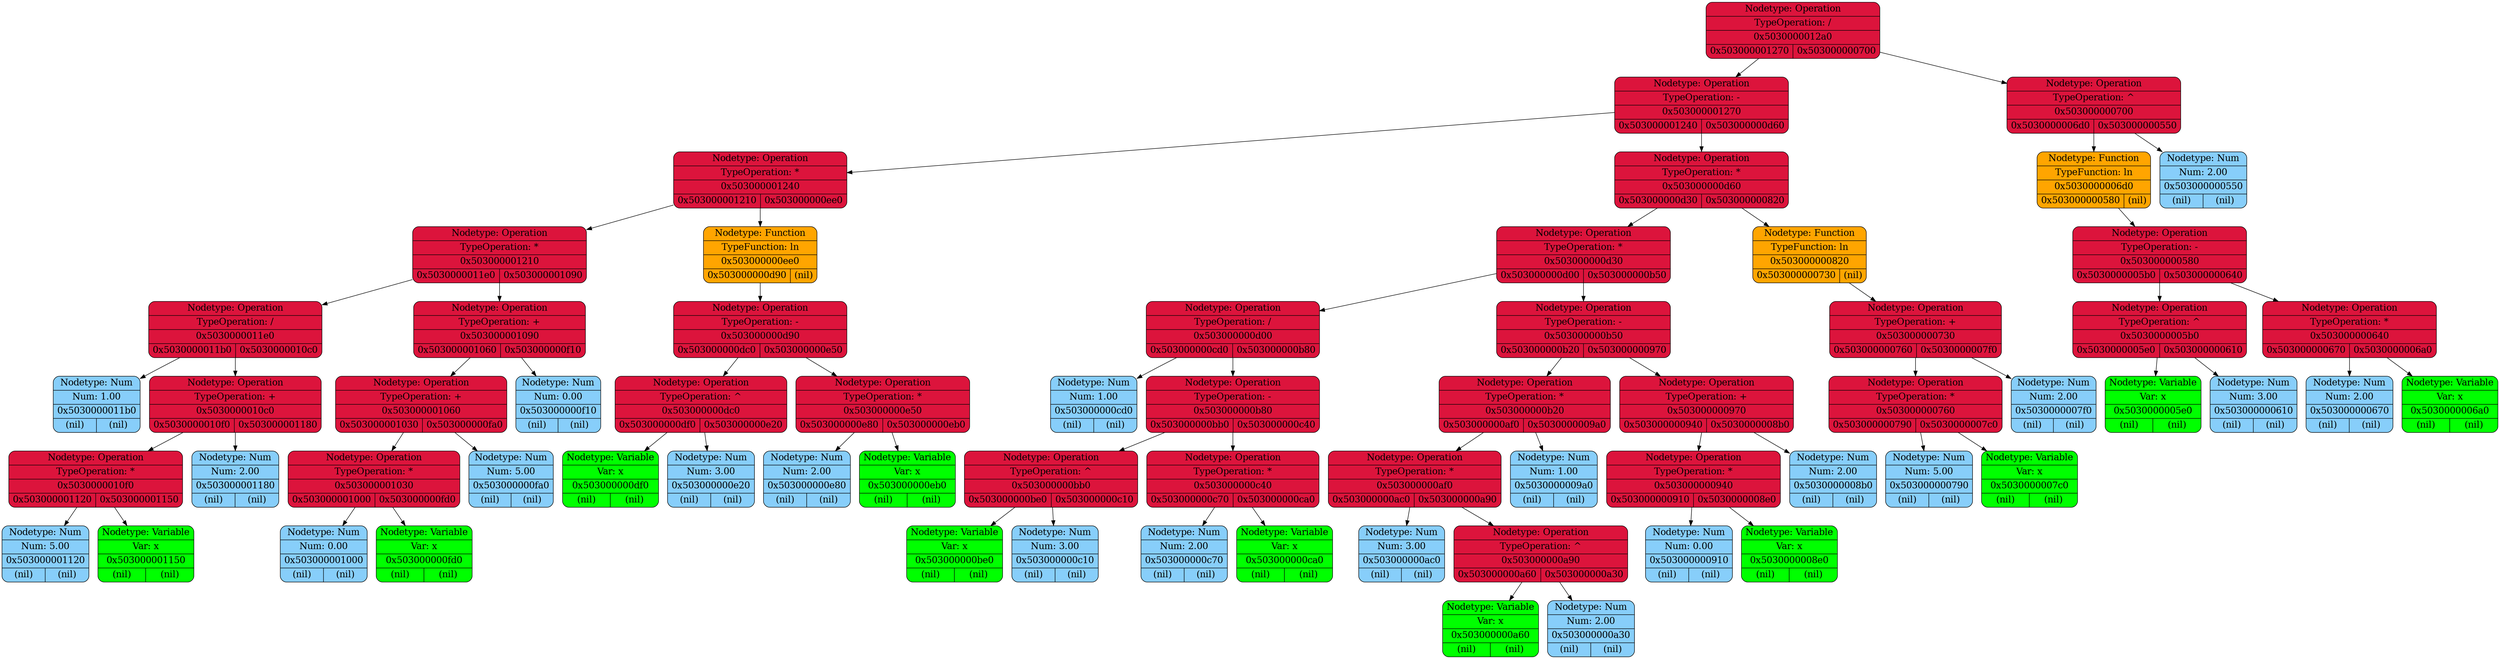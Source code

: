 digraph {
	"0x5030000012a0" [label = "{ Nodetype: Operation | TypeOperation: / | 0x5030000012a0 | { 0x503000001270 | 0x503000000700 } }", fontsize = 18, style = filled, fillcolor = crimson, shape = Mrecord]
	"0x5030000012a0" -> "0x503000001270"
	"0x503000001270" [label = "{ Nodetype: Operation | TypeOperation: - | 0x503000001270 | { 0x503000001240 | 0x503000000d60 } }", fontsize = 18, style = filled, fillcolor = crimson, shape = Mrecord]
	"0x503000001270" -> "0x503000001240"
	"0x503000001240" [label = "{ Nodetype: Operation | TypeOperation: * | 0x503000001240 | { 0x503000001210 | 0x503000000ee0 } }", fontsize = 18, style = filled, fillcolor = crimson, shape = Mrecord]
	"0x503000001240" -> "0x503000001210"
	"0x503000001210" [label = "{ Nodetype: Operation | TypeOperation: * | 0x503000001210 | { 0x5030000011e0 | 0x503000001090 } }", fontsize = 18, style = filled, fillcolor = crimson, shape = Mrecord]
	"0x503000001210" -> "0x5030000011e0"
	"0x5030000011e0" [label = "{ Nodetype: Operation | TypeOperation: / | 0x5030000011e0 | { 0x5030000011b0 | 0x5030000010c0 } }", fontsize = 18, style = filled, fillcolor = crimson, shape = Mrecord]
	"0x5030000011e0" -> "0x5030000011b0"
	"0x5030000011b0" [label = "{ Nodetype: Num | Num: 1.00 | 0x5030000011b0 | { (nil) | (nil) } }", fontsize = 18, style = filled, fillcolor = lightskyblue, shape = Mrecord]
	"0x5030000011e0" -> "0x5030000010c0"
	"0x5030000010c0" [label = "{ Nodetype: Operation | TypeOperation: + | 0x5030000010c0 | { 0x5030000010f0 | 0x503000001180 } }", fontsize = 18, style = filled, fillcolor = crimson, shape = Mrecord]
	"0x5030000010c0" -> "0x5030000010f0"
	"0x5030000010f0" [label = "{ Nodetype: Operation | TypeOperation: * | 0x5030000010f0 | { 0x503000001120 | 0x503000001150 } }", fontsize = 18, style = filled, fillcolor = crimson, shape = Mrecord]
	"0x5030000010f0" -> "0x503000001120"
	"0x503000001120" [label = "{ Nodetype: Num | Num: 5.00 | 0x503000001120 | { (nil) | (nil) } }", fontsize = 18, style = filled, fillcolor = lightskyblue, shape = Mrecord]
	"0x5030000010f0" -> "0x503000001150"
	"0x503000001150" [label = "{ Nodetype: Variable | Var: x | 0x503000001150 | { (nil) | (nil) } }", fontsize = 18, style = filled, fillcolor = green, shape = Mrecord]
	"0x5030000010c0" -> "0x503000001180"
	"0x503000001180" [label = "{ Nodetype: Num | Num: 2.00 | 0x503000001180 | { (nil) | (nil) } }", fontsize = 18, style = filled, fillcolor = lightskyblue, shape = Mrecord]
	"0x503000001210" -> "0x503000001090"
	"0x503000001090" [label = "{ Nodetype: Operation | TypeOperation: + | 0x503000001090 | { 0x503000001060 | 0x503000000f10 } }", fontsize = 18, style = filled, fillcolor = crimson, shape = Mrecord]
	"0x503000001090" -> "0x503000001060"
	"0x503000001060" [label = "{ Nodetype: Operation | TypeOperation: + | 0x503000001060 | { 0x503000001030 | 0x503000000fa0 } }", fontsize = 18, style = filled, fillcolor = crimson, shape = Mrecord]
	"0x503000001060" -> "0x503000001030"
	"0x503000001030" [label = "{ Nodetype: Operation | TypeOperation: * | 0x503000001030 | { 0x503000001000 | 0x503000000fd0 } }", fontsize = 18, style = filled, fillcolor = crimson, shape = Mrecord]
	"0x503000001030" -> "0x503000001000"
	"0x503000001000" [label = "{ Nodetype: Num | Num: 0.00 | 0x503000001000 | { (nil) | (nil) } }", fontsize = 18, style = filled, fillcolor = lightskyblue, shape = Mrecord]
	"0x503000001030" -> "0x503000000fd0"
	"0x503000000fd0" [label = "{ Nodetype: Variable | Var: x | 0x503000000fd0 | { (nil) | (nil) } }", fontsize = 18, style = filled, fillcolor = green, shape = Mrecord]
	"0x503000001060" -> "0x503000000fa0"
	"0x503000000fa0" [label = "{ Nodetype: Num | Num: 5.00 | 0x503000000fa0 | { (nil) | (nil) } }", fontsize = 18, style = filled, fillcolor = lightskyblue, shape = Mrecord]
	"0x503000001090" -> "0x503000000f10"
	"0x503000000f10" [label = "{ Nodetype: Num | Num: 0.00 | 0x503000000f10 | { (nil) | (nil) } }", fontsize = 18, style = filled, fillcolor = lightskyblue, shape = Mrecord]
	"0x503000001240" -> "0x503000000ee0"
	"0x503000000ee0" [label = "{ Nodetype: Function | TypeFunction: ln | 0x503000000ee0 | { 0x503000000d90 | (nil) } }", fontsize = 18, style = filled, fillcolor = orange, shape = Mrecord]
	"0x503000000ee0" -> "0x503000000d90"
	"0x503000000d90" [label = "{ Nodetype: Operation | TypeOperation: - | 0x503000000d90 | { 0x503000000dc0 | 0x503000000e50 } }", fontsize = 18, style = filled, fillcolor = crimson, shape = Mrecord]
	"0x503000000d90" -> "0x503000000dc0"
	"0x503000000dc0" [label = "{ Nodetype: Operation | TypeOperation: ^ | 0x503000000dc0 | { 0x503000000df0 | 0x503000000e20 } }", fontsize = 18, style = filled, fillcolor = crimson, shape = Mrecord]
	"0x503000000dc0" -> "0x503000000df0"
	"0x503000000df0" [label = "{ Nodetype: Variable | Var: x | 0x503000000df0 | { (nil) | (nil) } }", fontsize = 18, style = filled, fillcolor = green, shape = Mrecord]
	"0x503000000dc0" -> "0x503000000e20"
	"0x503000000e20" [label = "{ Nodetype: Num | Num: 3.00 | 0x503000000e20 | { (nil) | (nil) } }", fontsize = 18, style = filled, fillcolor = lightskyblue, shape = Mrecord]
	"0x503000000d90" -> "0x503000000e50"
	"0x503000000e50" [label = "{ Nodetype: Operation | TypeOperation: * | 0x503000000e50 | { 0x503000000e80 | 0x503000000eb0 } }", fontsize = 18, style = filled, fillcolor = crimson, shape = Mrecord]
	"0x503000000e50" -> "0x503000000e80"
	"0x503000000e80" [label = "{ Nodetype: Num | Num: 2.00 | 0x503000000e80 | { (nil) | (nil) } }", fontsize = 18, style = filled, fillcolor = lightskyblue, shape = Mrecord]
	"0x503000000e50" -> "0x503000000eb0"
	"0x503000000eb0" [label = "{ Nodetype: Variable | Var: x | 0x503000000eb0 | { (nil) | (nil) } }", fontsize = 18, style = filled, fillcolor = green, shape = Mrecord]
	"0x503000001270" -> "0x503000000d60"
	"0x503000000d60" [label = "{ Nodetype: Operation | TypeOperation: * | 0x503000000d60 | { 0x503000000d30 | 0x503000000820 } }", fontsize = 18, style = filled, fillcolor = crimson, shape = Mrecord]
	"0x503000000d60" -> "0x503000000d30"
	"0x503000000d30" [label = "{ Nodetype: Operation | TypeOperation: * | 0x503000000d30 | { 0x503000000d00 | 0x503000000b50 } }", fontsize = 18, style = filled, fillcolor = crimson, shape = Mrecord]
	"0x503000000d30" -> "0x503000000d00"
	"0x503000000d00" [label = "{ Nodetype: Operation | TypeOperation: / | 0x503000000d00 | { 0x503000000cd0 | 0x503000000b80 } }", fontsize = 18, style = filled, fillcolor = crimson, shape = Mrecord]
	"0x503000000d00" -> "0x503000000cd0"
	"0x503000000cd0" [label = "{ Nodetype: Num | Num: 1.00 | 0x503000000cd0 | { (nil) | (nil) } }", fontsize = 18, style = filled, fillcolor = lightskyblue, shape = Mrecord]
	"0x503000000d00" -> "0x503000000b80"
	"0x503000000b80" [label = "{ Nodetype: Operation | TypeOperation: - | 0x503000000b80 | { 0x503000000bb0 | 0x503000000c40 } }", fontsize = 18, style = filled, fillcolor = crimson, shape = Mrecord]
	"0x503000000b80" -> "0x503000000bb0"
	"0x503000000bb0" [label = "{ Nodetype: Operation | TypeOperation: ^ | 0x503000000bb0 | { 0x503000000be0 | 0x503000000c10 } }", fontsize = 18, style = filled, fillcolor = crimson, shape = Mrecord]
	"0x503000000bb0" -> "0x503000000be0"
	"0x503000000be0" [label = "{ Nodetype: Variable | Var: x | 0x503000000be0 | { (nil) | (nil) } }", fontsize = 18, style = filled, fillcolor = green, shape = Mrecord]
	"0x503000000bb0" -> "0x503000000c10"
	"0x503000000c10" [label = "{ Nodetype: Num | Num: 3.00 | 0x503000000c10 | { (nil) | (nil) } }", fontsize = 18, style = filled, fillcolor = lightskyblue, shape = Mrecord]
	"0x503000000b80" -> "0x503000000c40"
	"0x503000000c40" [label = "{ Nodetype: Operation | TypeOperation: * | 0x503000000c40 | { 0x503000000c70 | 0x503000000ca0 } }", fontsize = 18, style = filled, fillcolor = crimson, shape = Mrecord]
	"0x503000000c40" -> "0x503000000c70"
	"0x503000000c70" [label = "{ Nodetype: Num | Num: 2.00 | 0x503000000c70 | { (nil) | (nil) } }", fontsize = 18, style = filled, fillcolor = lightskyblue, shape = Mrecord]
	"0x503000000c40" -> "0x503000000ca0"
	"0x503000000ca0" [label = "{ Nodetype: Variable | Var: x | 0x503000000ca0 | { (nil) | (nil) } }", fontsize = 18, style = filled, fillcolor = green, shape = Mrecord]
	"0x503000000d30" -> "0x503000000b50"
	"0x503000000b50" [label = "{ Nodetype: Operation | TypeOperation: - | 0x503000000b50 | { 0x503000000b20 | 0x503000000970 } }", fontsize = 18, style = filled, fillcolor = crimson, shape = Mrecord]
	"0x503000000b50" -> "0x503000000b20"
	"0x503000000b20" [label = "{ Nodetype: Operation | TypeOperation: * | 0x503000000b20 | { 0x503000000af0 | 0x5030000009a0 } }", fontsize = 18, style = filled, fillcolor = crimson, shape = Mrecord]
	"0x503000000b20" -> "0x503000000af0"
	"0x503000000af0" [label = "{ Nodetype: Operation | TypeOperation: * | 0x503000000af0 | { 0x503000000ac0 | 0x503000000a90 } }", fontsize = 18, style = filled, fillcolor = crimson, shape = Mrecord]
	"0x503000000af0" -> "0x503000000ac0"
	"0x503000000ac0" [label = "{ Nodetype: Num | Num: 3.00 | 0x503000000ac0 | { (nil) | (nil) } }", fontsize = 18, style = filled, fillcolor = lightskyblue, shape = Mrecord]
	"0x503000000af0" -> "0x503000000a90"
	"0x503000000a90" [label = "{ Nodetype: Operation | TypeOperation: ^ | 0x503000000a90 | { 0x503000000a60 | 0x503000000a30 } }", fontsize = 18, style = filled, fillcolor = crimson, shape = Mrecord]
	"0x503000000a90" -> "0x503000000a60"
	"0x503000000a60" [label = "{ Nodetype: Variable | Var: x | 0x503000000a60 | { (nil) | (nil) } }", fontsize = 18, style = filled, fillcolor = green, shape = Mrecord]
	"0x503000000a90" -> "0x503000000a30"
	"0x503000000a30" [label = "{ Nodetype: Num | Num: 2.00 | 0x503000000a30 | { (nil) | (nil) } }", fontsize = 18, style = filled, fillcolor = lightskyblue, shape = Mrecord]
	"0x503000000b20" -> "0x5030000009a0"
	"0x5030000009a0" [label = "{ Nodetype: Num | Num: 1.00 | 0x5030000009a0 | { (nil) | (nil) } }", fontsize = 18, style = filled, fillcolor = lightskyblue, shape = Mrecord]
	"0x503000000b50" -> "0x503000000970"
	"0x503000000970" [label = "{ Nodetype: Operation | TypeOperation: + | 0x503000000970 | { 0x503000000940 | 0x5030000008b0 } }", fontsize = 18, style = filled, fillcolor = crimson, shape = Mrecord]
	"0x503000000970" -> "0x503000000940"
	"0x503000000940" [label = "{ Nodetype: Operation | TypeOperation: * | 0x503000000940 | { 0x503000000910 | 0x5030000008e0 } }", fontsize = 18, style = filled, fillcolor = crimson, shape = Mrecord]
	"0x503000000940" -> "0x503000000910"
	"0x503000000910" [label = "{ Nodetype: Num | Num: 0.00 | 0x503000000910 | { (nil) | (nil) } }", fontsize = 18, style = filled, fillcolor = lightskyblue, shape = Mrecord]
	"0x503000000940" -> "0x5030000008e0"
	"0x5030000008e0" [label = "{ Nodetype: Variable | Var: x | 0x5030000008e0 | { (nil) | (nil) } }", fontsize = 18, style = filled, fillcolor = green, shape = Mrecord]
	"0x503000000970" -> "0x5030000008b0"
	"0x5030000008b0" [label = "{ Nodetype: Num | Num: 2.00 | 0x5030000008b0 | { (nil) | (nil) } }", fontsize = 18, style = filled, fillcolor = lightskyblue, shape = Mrecord]
	"0x503000000d60" -> "0x503000000820"
	"0x503000000820" [label = "{ Nodetype: Function | TypeFunction: ln | 0x503000000820 | { 0x503000000730 | (nil) } }", fontsize = 18, style = filled, fillcolor = orange, shape = Mrecord]
	"0x503000000820" -> "0x503000000730"
	"0x503000000730" [label = "{ Nodetype: Operation | TypeOperation: + | 0x503000000730 | { 0x503000000760 | 0x5030000007f0 } }", fontsize = 18, style = filled, fillcolor = crimson, shape = Mrecord]
	"0x503000000730" -> "0x503000000760"
	"0x503000000760" [label = "{ Nodetype: Operation | TypeOperation: * | 0x503000000760 | { 0x503000000790 | 0x5030000007c0 } }", fontsize = 18, style = filled, fillcolor = crimson, shape = Mrecord]
	"0x503000000760" -> "0x503000000790"
	"0x503000000790" [label = "{ Nodetype: Num | Num: 5.00 | 0x503000000790 | { (nil) | (nil) } }", fontsize = 18, style = filled, fillcolor = lightskyblue, shape = Mrecord]
	"0x503000000760" -> "0x5030000007c0"
	"0x5030000007c0" [label = "{ Nodetype: Variable | Var: x | 0x5030000007c0 | { (nil) | (nil) } }", fontsize = 18, style = filled, fillcolor = green, shape = Mrecord]
	"0x503000000730" -> "0x5030000007f0"
	"0x5030000007f0" [label = "{ Nodetype: Num | Num: 2.00 | 0x5030000007f0 | { (nil) | (nil) } }", fontsize = 18, style = filled, fillcolor = lightskyblue, shape = Mrecord]
	"0x5030000012a0" -> "0x503000000700"
	"0x503000000700" [label = "{ Nodetype: Operation | TypeOperation: ^ | 0x503000000700 | { 0x5030000006d0 | 0x503000000550 } }", fontsize = 18, style = filled, fillcolor = crimson, shape = Mrecord]
	"0x503000000700" -> "0x5030000006d0"
	"0x5030000006d0" [label = "{ Nodetype: Function | TypeFunction: ln | 0x5030000006d0 | { 0x503000000580 | (nil) } }", fontsize = 18, style = filled, fillcolor = orange, shape = Mrecord]
	"0x5030000006d0" -> "0x503000000580"
	"0x503000000580" [label = "{ Nodetype: Operation | TypeOperation: - | 0x503000000580 | { 0x5030000005b0 | 0x503000000640 } }", fontsize = 18, style = filled, fillcolor = crimson, shape = Mrecord]
	"0x503000000580" -> "0x5030000005b0"
	"0x5030000005b0" [label = "{ Nodetype: Operation | TypeOperation: ^ | 0x5030000005b0 | { 0x5030000005e0 | 0x503000000610 } }", fontsize = 18, style = filled, fillcolor = crimson, shape = Mrecord]
	"0x5030000005b0" -> "0x5030000005e0"
	"0x5030000005e0" [label = "{ Nodetype: Variable | Var: x | 0x5030000005e0 | { (nil) | (nil) } }", fontsize = 18, style = filled, fillcolor = green, shape = Mrecord]
	"0x5030000005b0" -> "0x503000000610"
	"0x503000000610" [label = "{ Nodetype: Num | Num: 3.00 | 0x503000000610 | { (nil) | (nil) } }", fontsize = 18, style = filled, fillcolor = lightskyblue, shape = Mrecord]
	"0x503000000580" -> "0x503000000640"
	"0x503000000640" [label = "{ Nodetype: Operation | TypeOperation: * | 0x503000000640 | { 0x503000000670 | 0x5030000006a0 } }", fontsize = 18, style = filled, fillcolor = crimson, shape = Mrecord]
	"0x503000000640" -> "0x503000000670"
	"0x503000000670" [label = "{ Nodetype: Num | Num: 2.00 | 0x503000000670 | { (nil) | (nil) } }", fontsize = 18, style = filled, fillcolor = lightskyblue, shape = Mrecord]
	"0x503000000640" -> "0x5030000006a0"
	"0x5030000006a0" [label = "{ Nodetype: Variable | Var: x | 0x5030000006a0 | { (nil) | (nil) } }", fontsize = 18, style = filled, fillcolor = green, shape = Mrecord]
	"0x503000000700" -> "0x503000000550"
	"0x503000000550" [label = "{ Nodetype: Num | Num: 2.00 | 0x503000000550 | { (nil) | (nil) } }", fontsize = 18, style = filled, fillcolor = lightskyblue, shape = Mrecord]
}
